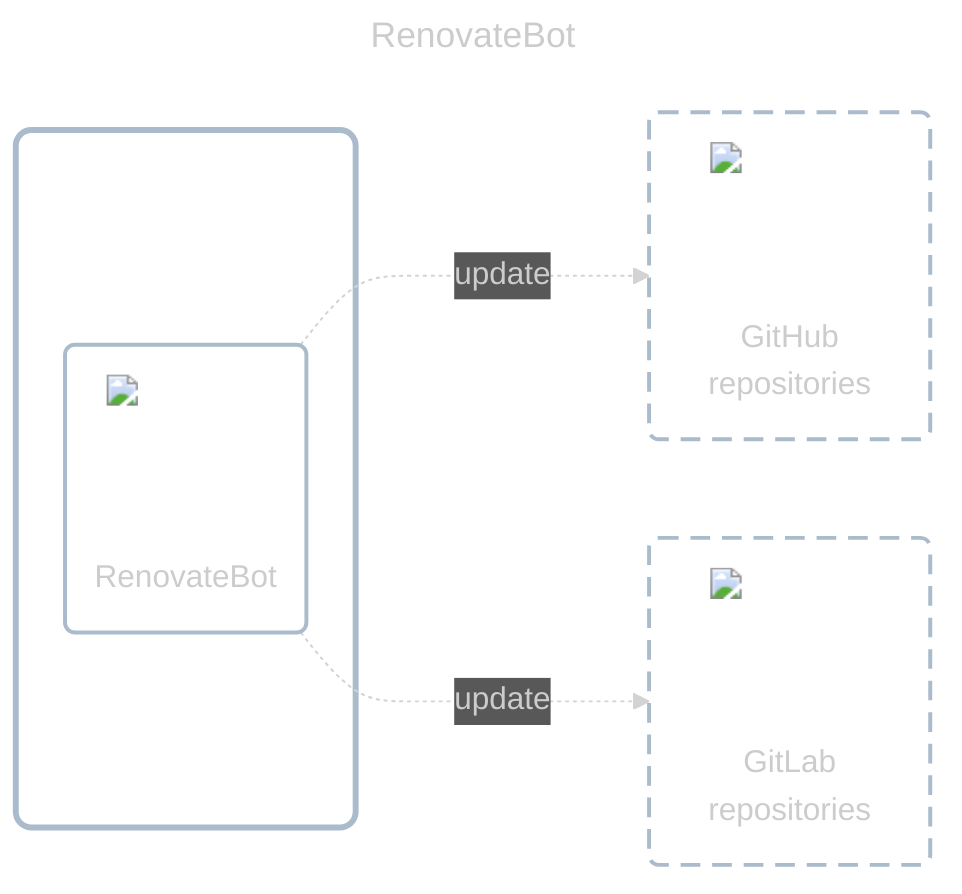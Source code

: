 ---
title: RenovateBot
config:
  theme: dark
---

flowchart LR
    classDef cluster fill:#ffffff00,stroke:#aabbccff,stroke-width:3px,rx:8px,ry:8px;
    classDef node fill:#ffffff00,stroke:#aabbccff,stroke-width:2px,rx:5px,ry:5px;
    classDef dashed_border stroke-dasharray:10 6;

    subgraph app_wrapper[" "]
        renovatebot("<div style='position:relative;width:80px;height:80px;margin:0 auto;margin-bottom:0.75em'><img src='../../../../icons/renovatebot.png' style='min-width:80px;max-width:80px' /></div>RenovateBot")
    end

    github["<div style='position:relative;width:80px;height:80px;margin:0 auto;margin-bottom:0.5em'><img src='../../../../icons/github.png' style='min-width:80px;max-width:80px' /></div>GitHub<br/>repositories"]
    class github dashed_border

    gitlab["<div style='position:relative;width:80px;height:80px;margin:0 auto;margin-bottom:0.5em'><img src='../../../../icons/gitlab.png' style='min-width:80px;max-width:80px' /></div>GitLab<br/>repositories"]
    class gitlab dashed_border

    renovatebot -..->|update| github & gitlab
